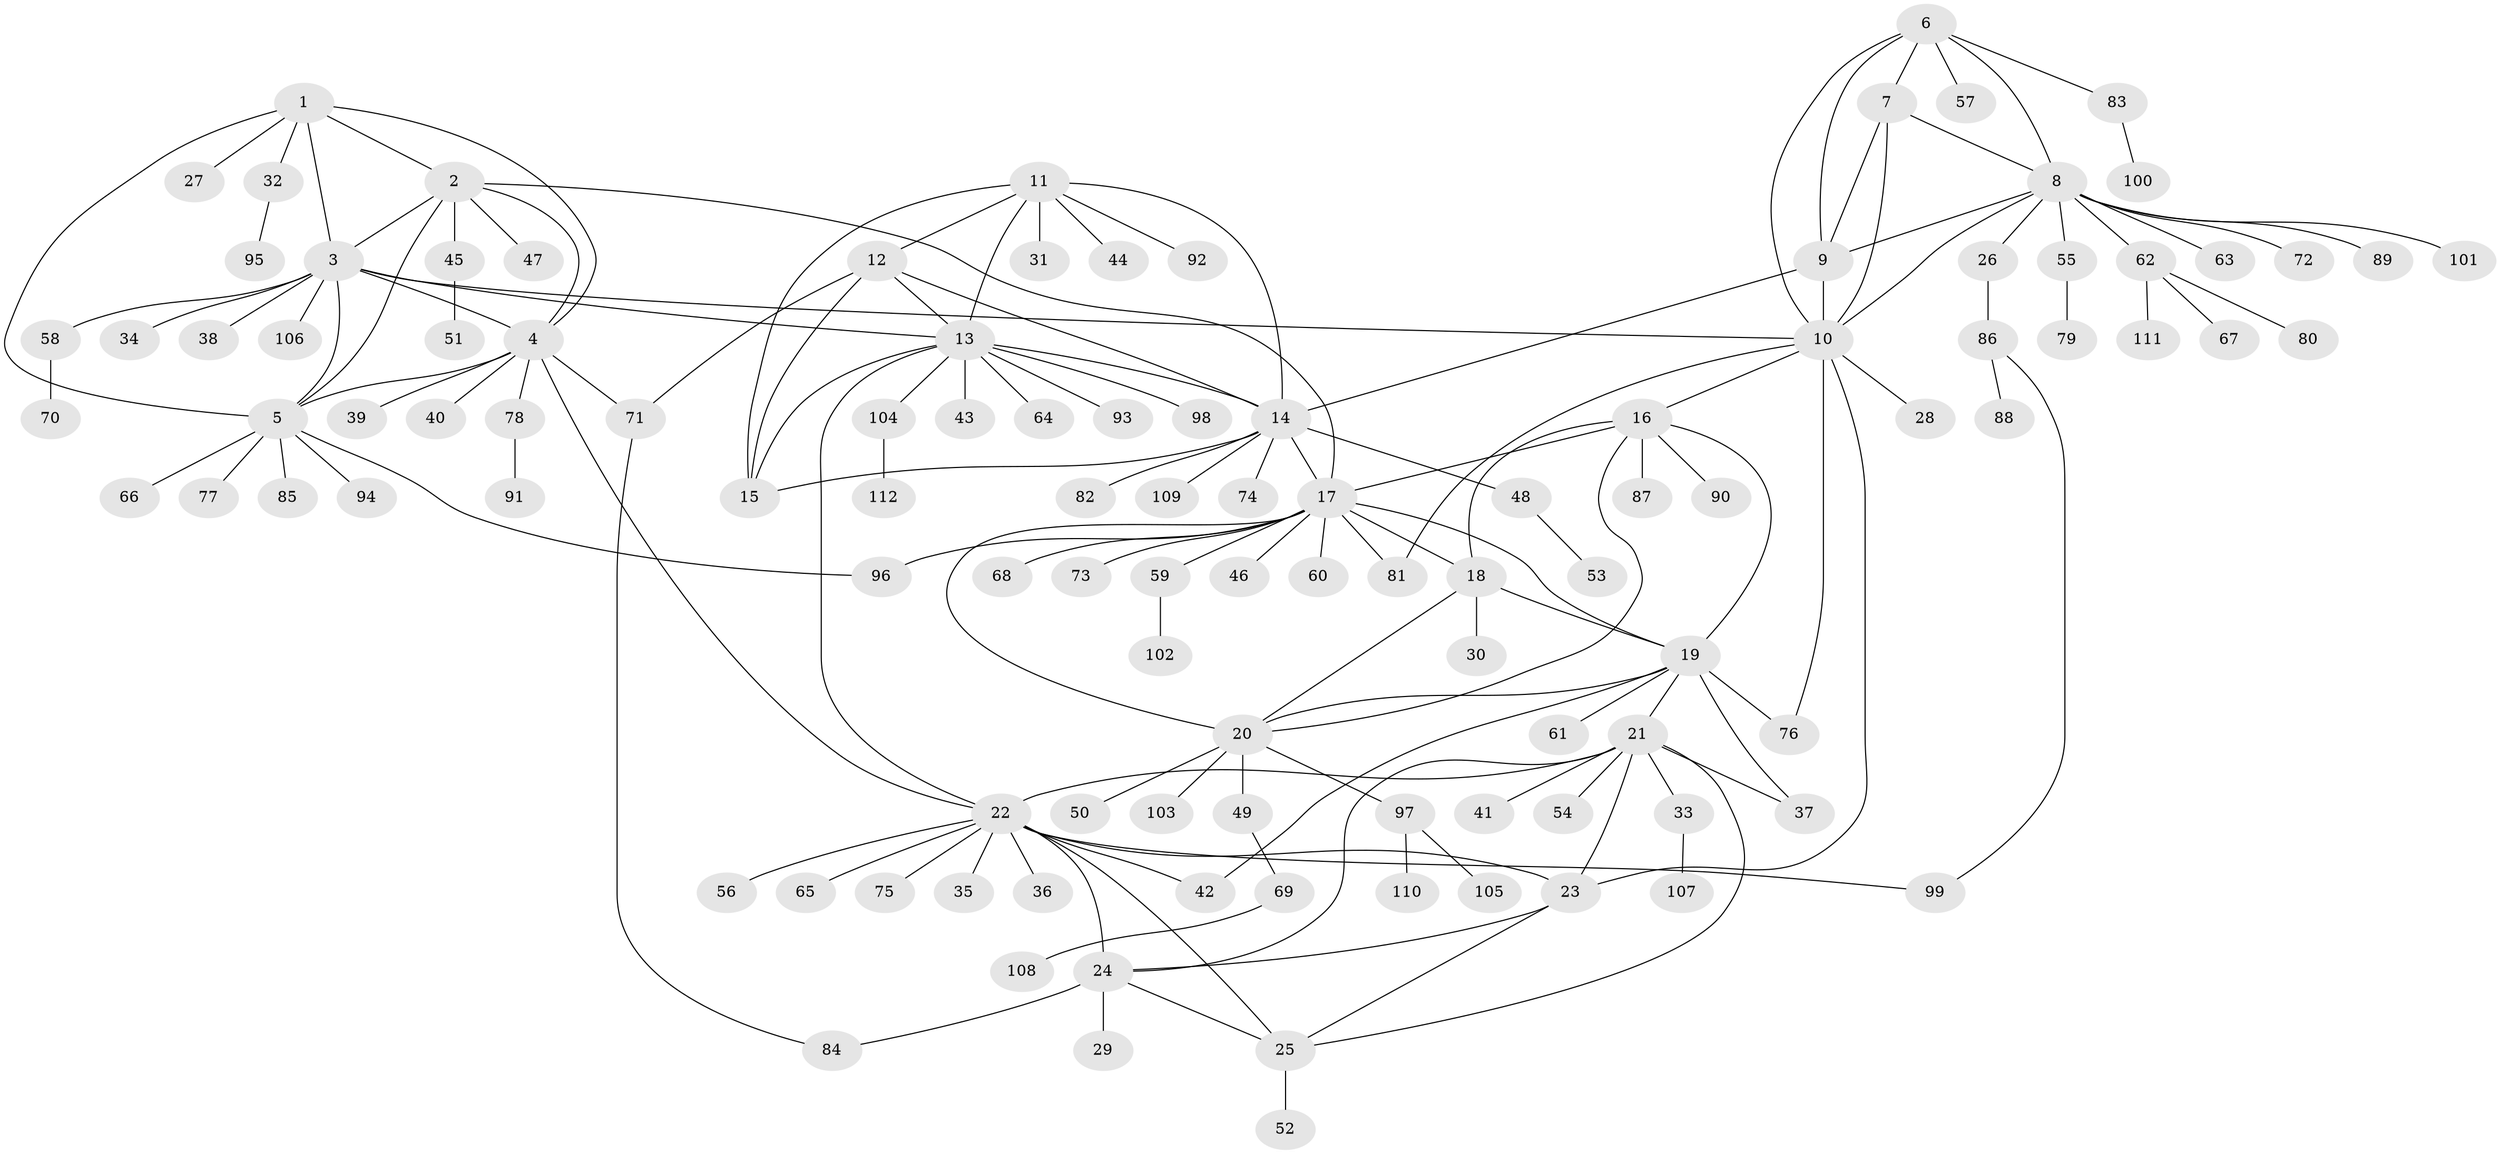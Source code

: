 // coarse degree distribution, {7: 0.05357142857142857, 1: 0.5535714285714286, 4: 0.08928571428571429, 8: 0.05357142857142857, 2: 0.08928571428571429, 9: 0.03571428571428571, 11: 0.03571428571428571, 6: 0.05357142857142857, 5: 0.017857142857142856, 3: 0.017857142857142856}
// Generated by graph-tools (version 1.1) at 2025/46/03/06/25 01:46:57]
// undirected, 112 vertices, 155 edges
graph export_dot {
graph [start="1"]
  node [color=gray90,style=filled];
  1;
  2;
  3;
  4;
  5;
  6;
  7;
  8;
  9;
  10;
  11;
  12;
  13;
  14;
  15;
  16;
  17;
  18;
  19;
  20;
  21;
  22;
  23;
  24;
  25;
  26;
  27;
  28;
  29;
  30;
  31;
  32;
  33;
  34;
  35;
  36;
  37;
  38;
  39;
  40;
  41;
  42;
  43;
  44;
  45;
  46;
  47;
  48;
  49;
  50;
  51;
  52;
  53;
  54;
  55;
  56;
  57;
  58;
  59;
  60;
  61;
  62;
  63;
  64;
  65;
  66;
  67;
  68;
  69;
  70;
  71;
  72;
  73;
  74;
  75;
  76;
  77;
  78;
  79;
  80;
  81;
  82;
  83;
  84;
  85;
  86;
  87;
  88;
  89;
  90;
  91;
  92;
  93;
  94;
  95;
  96;
  97;
  98;
  99;
  100;
  101;
  102;
  103;
  104;
  105;
  106;
  107;
  108;
  109;
  110;
  111;
  112;
  1 -- 2;
  1 -- 3;
  1 -- 4;
  1 -- 5;
  1 -- 27;
  1 -- 32;
  2 -- 3;
  2 -- 4;
  2 -- 5;
  2 -- 17;
  2 -- 45;
  2 -- 47;
  3 -- 4;
  3 -- 5;
  3 -- 10;
  3 -- 13;
  3 -- 34;
  3 -- 38;
  3 -- 58;
  3 -- 106;
  4 -- 5;
  4 -- 22;
  4 -- 39;
  4 -- 40;
  4 -- 71;
  4 -- 78;
  5 -- 66;
  5 -- 77;
  5 -- 85;
  5 -- 94;
  5 -- 96;
  6 -- 7;
  6 -- 8;
  6 -- 9;
  6 -- 10;
  6 -- 57;
  6 -- 83;
  7 -- 8;
  7 -- 9;
  7 -- 10;
  8 -- 9;
  8 -- 10;
  8 -- 26;
  8 -- 55;
  8 -- 62;
  8 -- 63;
  8 -- 72;
  8 -- 89;
  8 -- 101;
  9 -- 10;
  9 -- 14;
  10 -- 16;
  10 -- 23;
  10 -- 28;
  10 -- 76;
  10 -- 81;
  11 -- 12;
  11 -- 13;
  11 -- 14;
  11 -- 15;
  11 -- 31;
  11 -- 44;
  11 -- 92;
  12 -- 13;
  12 -- 14;
  12 -- 15;
  12 -- 71;
  13 -- 14;
  13 -- 15;
  13 -- 22;
  13 -- 43;
  13 -- 64;
  13 -- 93;
  13 -- 98;
  13 -- 104;
  14 -- 15;
  14 -- 17;
  14 -- 48;
  14 -- 74;
  14 -- 82;
  14 -- 109;
  16 -- 17;
  16 -- 18;
  16 -- 19;
  16 -- 20;
  16 -- 87;
  16 -- 90;
  17 -- 18;
  17 -- 19;
  17 -- 20;
  17 -- 46;
  17 -- 59;
  17 -- 60;
  17 -- 68;
  17 -- 73;
  17 -- 81;
  17 -- 96;
  18 -- 19;
  18 -- 20;
  18 -- 30;
  19 -- 20;
  19 -- 21;
  19 -- 37;
  19 -- 42;
  19 -- 61;
  19 -- 76;
  20 -- 49;
  20 -- 50;
  20 -- 97;
  20 -- 103;
  21 -- 22;
  21 -- 23;
  21 -- 24;
  21 -- 25;
  21 -- 33;
  21 -- 37;
  21 -- 41;
  21 -- 54;
  22 -- 23;
  22 -- 24;
  22 -- 25;
  22 -- 35;
  22 -- 36;
  22 -- 42;
  22 -- 56;
  22 -- 65;
  22 -- 75;
  22 -- 99;
  23 -- 24;
  23 -- 25;
  24 -- 25;
  24 -- 29;
  24 -- 84;
  25 -- 52;
  26 -- 86;
  32 -- 95;
  33 -- 107;
  45 -- 51;
  48 -- 53;
  49 -- 69;
  55 -- 79;
  58 -- 70;
  59 -- 102;
  62 -- 67;
  62 -- 80;
  62 -- 111;
  69 -- 108;
  71 -- 84;
  78 -- 91;
  83 -- 100;
  86 -- 88;
  86 -- 99;
  97 -- 105;
  97 -- 110;
  104 -- 112;
}

